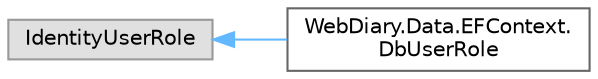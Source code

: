 digraph "Graphical Class Hierarchy"
{
 // LATEX_PDF_SIZE
  bgcolor="transparent";
  edge [fontname=Helvetica,fontsize=10,labelfontname=Helvetica,labelfontsize=10];
  node [fontname=Helvetica,fontsize=10,shape=box,height=0.2,width=0.4];
  rankdir="LR";
  Node0 [id="Node000000",label="IdentityUserRole",height=0.2,width=0.4,color="grey60", fillcolor="#E0E0E0", style="filled",tooltip=" "];
  Node0 -> Node1 [id="edge53_Node000000_Node000001",dir="back",color="steelblue1",style="solid",tooltip=" "];
  Node1 [id="Node000001",label="WebDiary.Data.EFContext.\lDbUserRole",height=0.2,width=0.4,color="grey40", fillcolor="white", style="filled",URL="$class_web_diary_1_1_data_1_1_e_f_context_1_1_db_user_role.html",tooltip=" "];
}
